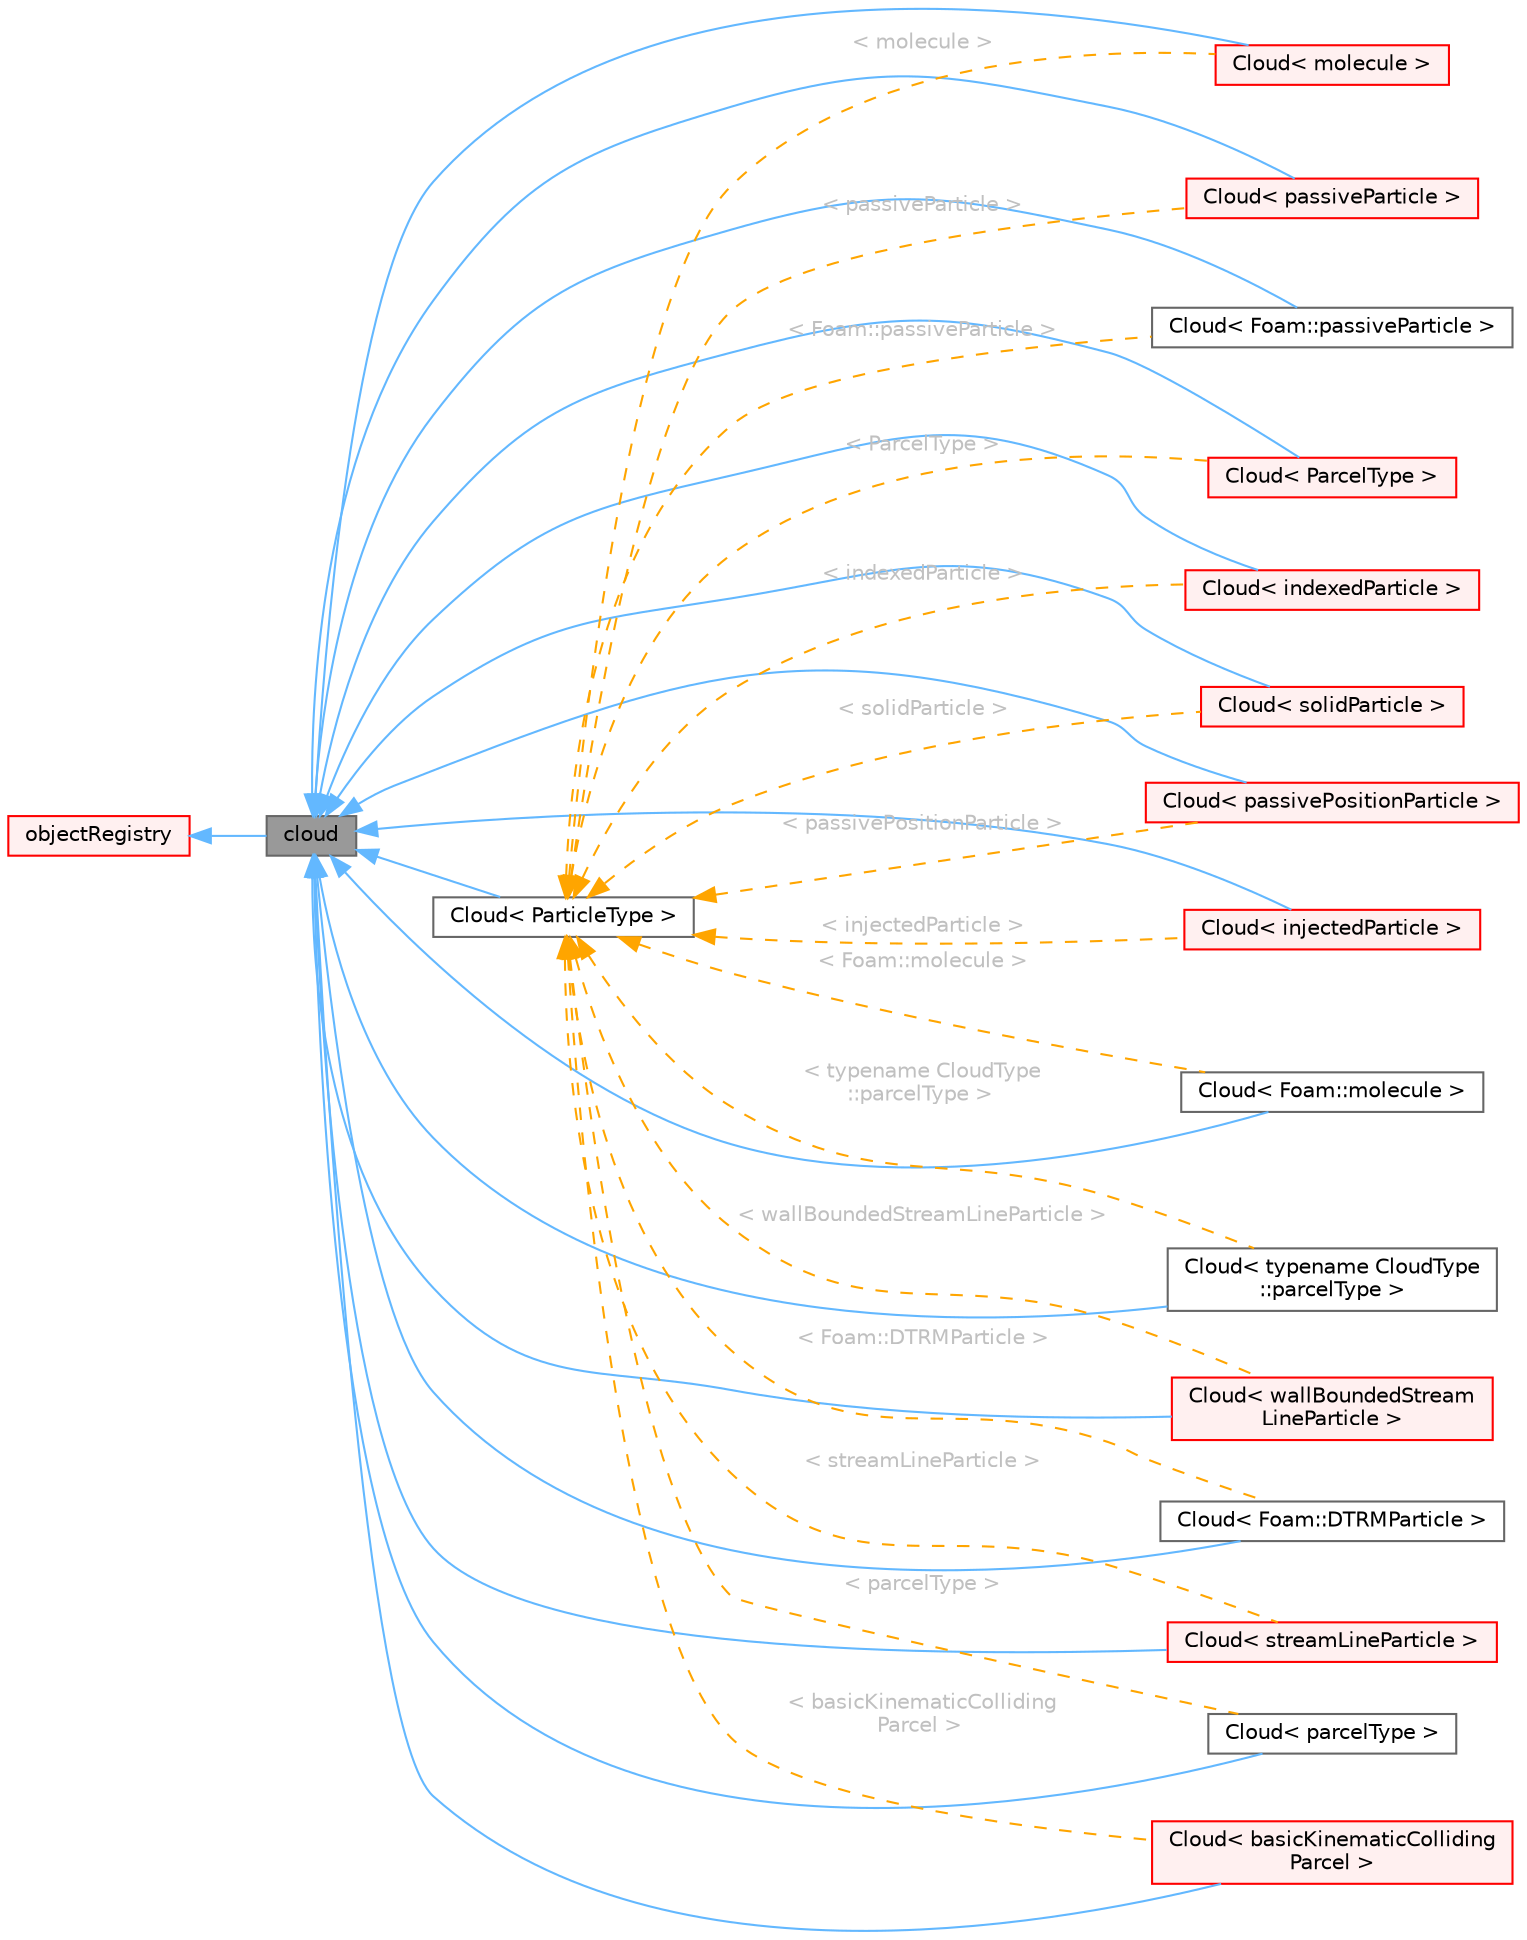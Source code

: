 digraph "cloud"
{
 // LATEX_PDF_SIZE
  bgcolor="transparent";
  edge [fontname=Helvetica,fontsize=10,labelfontname=Helvetica,labelfontsize=10];
  node [fontname=Helvetica,fontsize=10,shape=box,height=0.2,width=0.4];
  rankdir="LR";
  Node1 [id="Node000001",label="cloud",height=0.2,width=0.4,color="gray40", fillcolor="grey60", style="filled", fontcolor="black",tooltip="A cloud is a registry collection of lagrangian particles."];
  Node2 -> Node1 [id="edge1_Node000001_Node000002",dir="back",color="steelblue1",style="solid",tooltip=" "];
  Node2 [id="Node000002",label="objectRegistry",height=0.2,width=0.4,color="red", fillcolor="#FFF0F0", style="filled",URL="$classFoam_1_1objectRegistry.html",tooltip="Registry of regIOobjects."];
  Node1 -> Node9 [id="edge2_Node000001_Node000009",dir="back",color="steelblue1",style="solid",tooltip=" "];
  Node9 [id="Node000009",label="Cloud\< ParcelType \>",height=0.2,width=0.4,color="red", fillcolor="#FFF0F0", style="filled",URL="$classFoam_1_1Cloud.html",tooltip=" "];
  Node1 -> Node29 [id="edge3_Node000001_Node000029",dir="back",color="steelblue1",style="solid",tooltip=" "];
  Node29 [id="Node000029",label="Cloud\< indexedParticle \>",height=0.2,width=0.4,color="red", fillcolor="#FFF0F0", style="filled",URL="$classFoam_1_1Cloud.html",tooltip=" "];
  Node1 -> Node31 [id="edge4_Node000001_Node000031",dir="back",color="steelblue1",style="solid",tooltip=" "];
  Node31 [id="Node000031",label="Cloud\< injectedParticle \>",height=0.2,width=0.4,color="red", fillcolor="#FFF0F0", style="filled",URL="$classFoam_1_1Cloud.html",tooltip=" "];
  Node1 -> Node33 [id="edge5_Node000001_Node000033",dir="back",color="steelblue1",style="solid",tooltip=" "];
  Node33 [id="Node000033",label="Cloud\< molecule \>",height=0.2,width=0.4,color="red", fillcolor="#FFF0F0", style="filled",URL="$classFoam_1_1Cloud.html",tooltip=" "];
  Node1 -> Node35 [id="edge6_Node000001_Node000035",dir="back",color="steelblue1",style="solid",tooltip=" "];
  Node35 [id="Node000035",label="Cloud\< passiveParticle \>",height=0.2,width=0.4,color="red", fillcolor="#FFF0F0", style="filled",URL="$classFoam_1_1Cloud.html",tooltip=" "];
  Node1 -> Node37 [id="edge7_Node000001_Node000037",dir="back",color="steelblue1",style="solid",tooltip=" "];
  Node37 [id="Node000037",label="Cloud\< passivePositionParticle \>",height=0.2,width=0.4,color="red", fillcolor="#FFF0F0", style="filled",URL="$classFoam_1_1Cloud.html",tooltip=" "];
  Node1 -> Node40 [id="edge8_Node000001_Node000040",dir="back",color="steelblue1",style="solid",tooltip=" "];
  Node40 [id="Node000040",label="Cloud\< solidParticle \>",height=0.2,width=0.4,color="red", fillcolor="#FFF0F0", style="filled",URL="$classFoam_1_1Cloud.html",tooltip=" "];
  Node1 -> Node42 [id="edge9_Node000001_Node000042",dir="back",color="steelblue1",style="solid",tooltip=" "];
  Node42 [id="Node000042",label="Cloud\< streamLineParticle \>",height=0.2,width=0.4,color="red", fillcolor="#FFF0F0", style="filled",URL="$classFoam_1_1Cloud.html",tooltip=" "];
  Node1 -> Node44 [id="edge10_Node000001_Node000044",dir="back",color="steelblue1",style="solid",tooltip=" "];
  Node44 [id="Node000044",label="Cloud\< wallBoundedStream\lLineParticle \>",height=0.2,width=0.4,color="red", fillcolor="#FFF0F0", style="filled",URL="$classFoam_1_1Cloud.html",tooltip=" "];
  Node1 -> Node46 [id="edge11_Node000001_Node000046",dir="back",color="steelblue1",style="solid",tooltip=" "];
  Node46 [id="Node000046",label="Cloud\< typename CloudType\l::parcelType \>",height=0.2,width=0.4,color="gray40", fillcolor="white", style="filled",URL="$classFoam_1_1Cloud.html",tooltip=" "];
  Node1 -> Node47 [id="edge12_Node000001_Node000047",dir="back",color="steelblue1",style="solid",tooltip=" "];
  Node47 [id="Node000047",label="Cloud\< parcelType \>",height=0.2,width=0.4,color="gray40", fillcolor="white", style="filled",URL="$classFoam_1_1Cloud.html",tooltip=" "];
  Node1 -> Node48 [id="edge13_Node000001_Node000048",dir="back",color="steelblue1",style="solid",tooltip=" "];
  Node48 [id="Node000048",label="Cloud\< basicKinematicColliding\lParcel \>",height=0.2,width=0.4,color="red", fillcolor="#FFF0F0", style="filled",URL="$classFoam_1_1Cloud.html",tooltip=" "];
  Node1 -> Node49 [id="edge14_Node000001_Node000049",dir="back",color="steelblue1",style="solid",tooltip=" "];
  Node49 [id="Node000049",label="Cloud\< Foam::passiveParticle \>",height=0.2,width=0.4,color="gray40", fillcolor="white", style="filled",URL="$classFoam_1_1Cloud.html",tooltip=" "];
  Node1 -> Node50 [id="edge15_Node000001_Node000050",dir="back",color="steelblue1",style="solid",tooltip=" "];
  Node50 [id="Node000050",label="Cloud\< Foam::molecule \>",height=0.2,width=0.4,color="gray40", fillcolor="white", style="filled",URL="$classFoam_1_1Cloud.html",tooltip=" "];
  Node1 -> Node51 [id="edge16_Node000001_Node000051",dir="back",color="steelblue1",style="solid",tooltip=" "];
  Node51 [id="Node000051",label="Cloud\< Foam::DTRMParticle \>",height=0.2,width=0.4,color="gray40", fillcolor="white", style="filled",URL="$classFoam_1_1Cloud.html",tooltip=" "];
  Node1 -> Node52 [id="edge17_Node000001_Node000052",dir="back",color="steelblue1",style="solid",tooltip=" "];
  Node52 [id="Node000052",label="Cloud\< ParticleType \>",height=0.2,width=0.4,color="gray40", fillcolor="white", style="filled",URL="$classFoam_1_1Cloud.html",tooltip="Base cloud calls templated on particle type."];
  Node52 -> Node9 [id="edge18_Node000052_Node000009",dir="back",color="orange",style="dashed",tooltip=" ",label=" \< ParcelType \>",fontcolor="grey" ];
  Node52 -> Node29 [id="edge19_Node000052_Node000029",dir="back",color="orange",style="dashed",tooltip=" ",label=" \< indexedParticle \>",fontcolor="grey" ];
  Node52 -> Node31 [id="edge20_Node000052_Node000031",dir="back",color="orange",style="dashed",tooltip=" ",label=" \< injectedParticle \>",fontcolor="grey" ];
  Node52 -> Node33 [id="edge21_Node000052_Node000033",dir="back",color="orange",style="dashed",tooltip=" ",label=" \< molecule \>",fontcolor="grey" ];
  Node52 -> Node35 [id="edge22_Node000052_Node000035",dir="back",color="orange",style="dashed",tooltip=" ",label=" \< passiveParticle \>",fontcolor="grey" ];
  Node52 -> Node37 [id="edge23_Node000052_Node000037",dir="back",color="orange",style="dashed",tooltip=" ",label=" \< passivePositionParticle \>",fontcolor="grey" ];
  Node52 -> Node40 [id="edge24_Node000052_Node000040",dir="back",color="orange",style="dashed",tooltip=" ",label=" \< solidParticle \>",fontcolor="grey" ];
  Node52 -> Node42 [id="edge25_Node000052_Node000042",dir="back",color="orange",style="dashed",tooltip=" ",label=" \< streamLineParticle \>",fontcolor="grey" ];
  Node52 -> Node44 [id="edge26_Node000052_Node000044",dir="back",color="orange",style="dashed",tooltip=" ",label=" \< wallBoundedStreamLineParticle \>",fontcolor="grey" ];
  Node52 -> Node46 [id="edge27_Node000052_Node000046",dir="back",color="orange",style="dashed",tooltip=" ",label=" \< typename CloudType\l::parcelType \>",fontcolor="grey" ];
  Node52 -> Node47 [id="edge28_Node000052_Node000047",dir="back",color="orange",style="dashed",tooltip=" ",label=" \< parcelType \>",fontcolor="grey" ];
  Node52 -> Node48 [id="edge29_Node000052_Node000048",dir="back",color="orange",style="dashed",tooltip=" ",label=" \< basicKinematicColliding\lParcel \>",fontcolor="grey" ];
  Node52 -> Node49 [id="edge30_Node000052_Node000049",dir="back",color="orange",style="dashed",tooltip=" ",label=" \< Foam::passiveParticle \>",fontcolor="grey" ];
  Node52 -> Node50 [id="edge31_Node000052_Node000050",dir="back",color="orange",style="dashed",tooltip=" ",label=" \< Foam::molecule \>",fontcolor="grey" ];
  Node52 -> Node51 [id="edge32_Node000052_Node000051",dir="back",color="orange",style="dashed",tooltip=" ",label=" \< Foam::DTRMParticle \>",fontcolor="grey" ];
}
